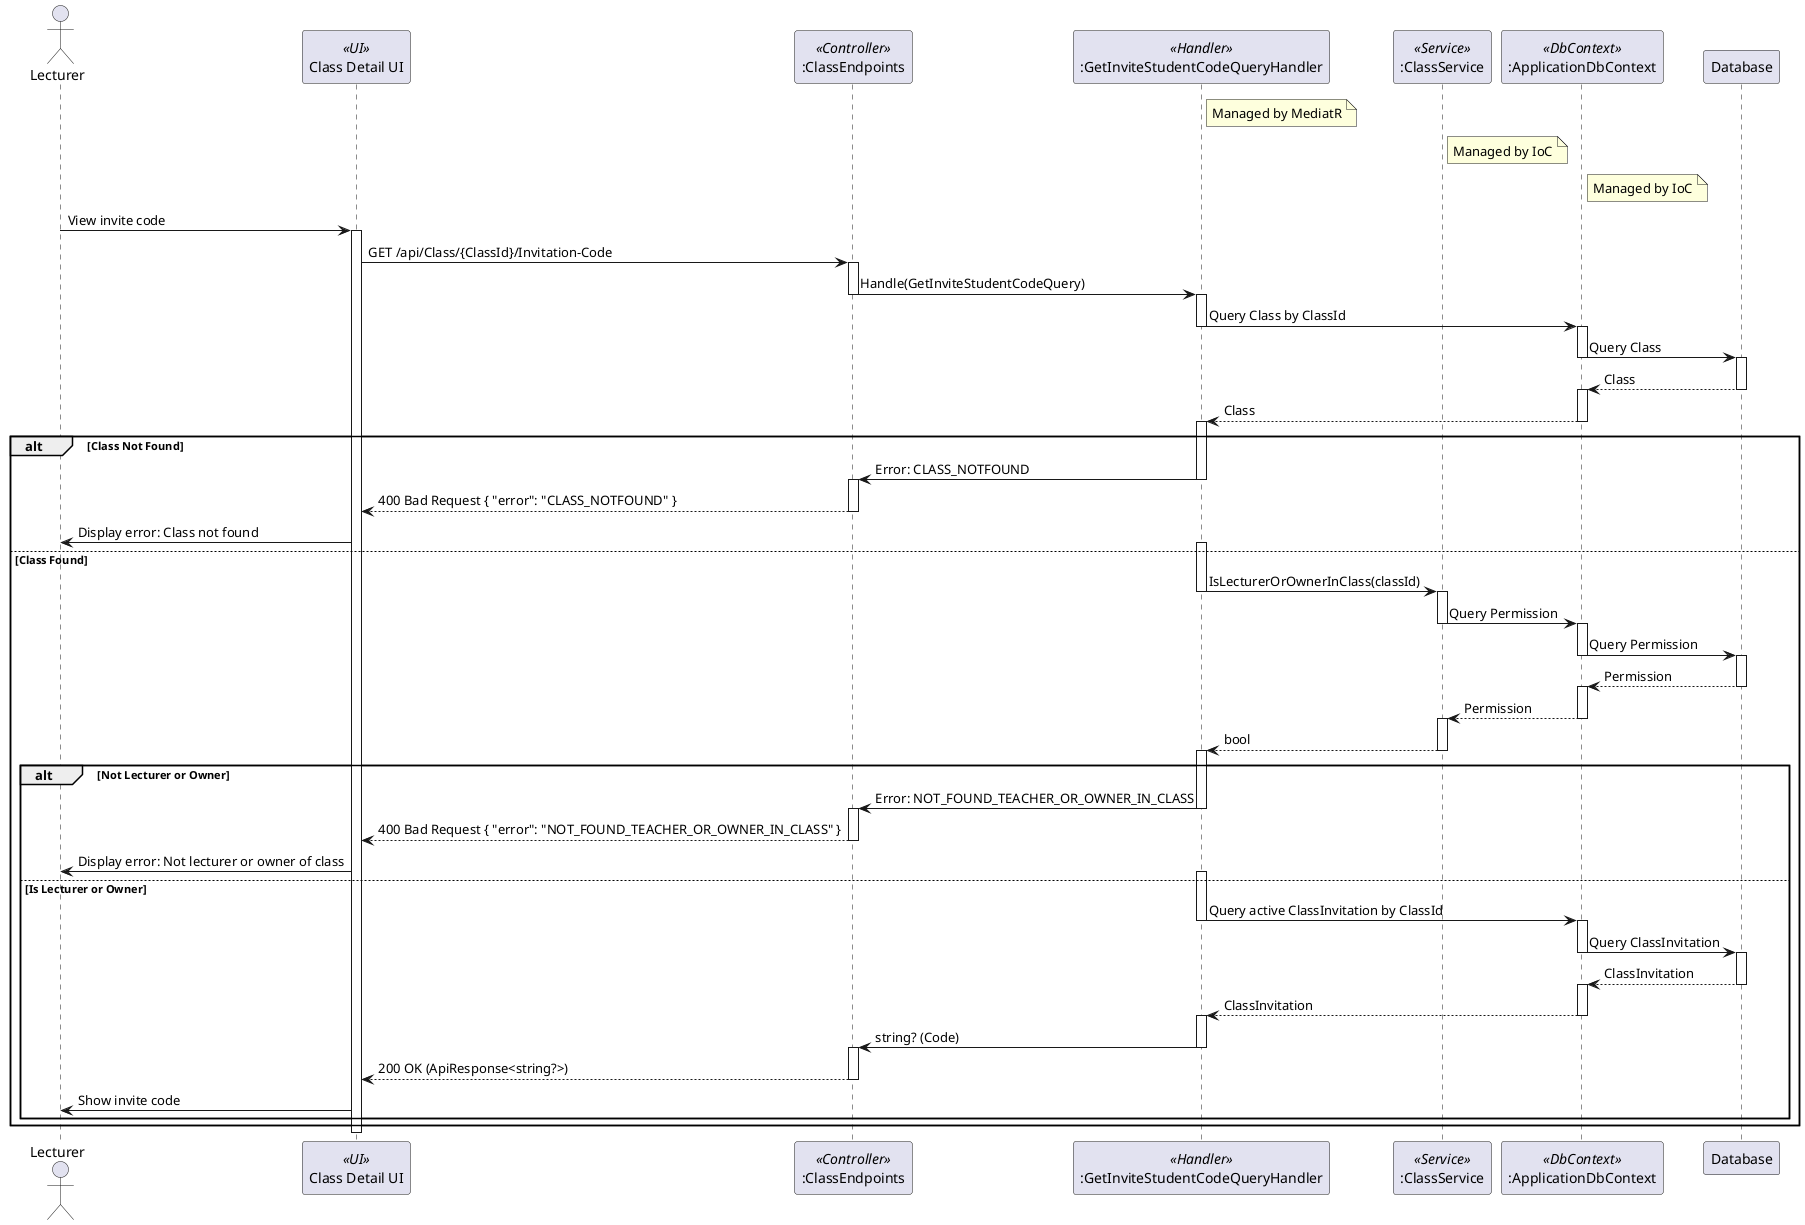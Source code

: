 @startuml
actor "Lecturer" as User
participant "Class Detail UI" as UI <<UI>>
participant ":ClassEndpoints" as ClassEndpoints <<Controller>>
participant ":GetInviteStudentCodeQueryHandler" as GetInviteStudentCodeQueryHandler <<Handler>>
participant ":ClassService" as ClassService <<Service>>
participant ":ApplicationDbContext" as ApplicationDbContext <<DbContext>>
participant Database

note right of GetInviteStudentCodeQueryHandler
  Managed by MediatR
end note

note right of ClassService
  Managed by IoC
end note

note right of ApplicationDbContext
  Managed by IoC
end note

User -> UI : View invite code
activate UI
UI -> ClassEndpoints : GET /api/Class/{ClassId}/Invitation-Code
activate ClassEndpoints
ClassEndpoints -> GetInviteStudentCodeQueryHandler : Handle(GetInviteStudentCodeQuery)
deactivate ClassEndpoints
activate GetInviteStudentCodeQueryHandler
GetInviteStudentCodeQueryHandler -> ApplicationDbContext : Query Class by ClassId
deactivate GetInviteStudentCodeQueryHandler
activate ApplicationDbContext
ApplicationDbContext -> Database : Query Class
deactivate ApplicationDbContext
activate Database
Database --> ApplicationDbContext : Class
deactivate Database
activate ApplicationDbContext
ApplicationDbContext --> GetInviteStudentCodeQueryHandler : Class
deactivate ApplicationDbContext
activate GetInviteStudentCodeQueryHandler
alt Class Not Found
    GetInviteStudentCodeQueryHandler -> ClassEndpoints : Error: CLASS_NOTFOUND
    deactivate GetInviteStudentCodeQueryHandler
    activate ClassEndpoints
    ClassEndpoints --> UI : 400 Bad Request { "error": "CLASS_NOTFOUND" }
    deactivate ClassEndpoints
    UI -> User : Display error: Class not found
else Class Found
    activate GetInviteStudentCodeQueryHandler
    GetInviteStudentCodeQueryHandler -> ClassService : IsLecturerOrOwnerInClass(classId)
    deactivate GetInviteStudentCodeQueryHandler
    activate ClassService
    ClassService -> ApplicationDbContext : Query Permission
    deactivate ClassService
    activate ApplicationDbContext
    ApplicationDbContext -> Database : Query Permission
    deactivate ApplicationDbContext
    activate Database
    Database --> ApplicationDbContext : Permission
    deactivate Database
    activate ApplicationDbContext
    ApplicationDbContext --> ClassService : Permission
    deactivate ApplicationDbContext
    activate ClassService
    ClassService --> GetInviteStudentCodeQueryHandler : bool
    deactivate ClassService
    activate GetInviteStudentCodeQueryHandler
    alt Not Lecturer or Owner
        GetInviteStudentCodeQueryHandler -> ClassEndpoints : Error: NOT_FOUND_TEACHER_OR_OWNER_IN_CLASS
        deactivate GetInviteStudentCodeQueryHandler
        activate ClassEndpoints
        ClassEndpoints --> UI : 400 Bad Request { "error": "NOT_FOUND_TEACHER_OR_OWNER_IN_CLASS" }
        deactivate ClassEndpoints
        UI -> User : Display error: Not lecturer or owner of class
    else Is Lecturer or Owner
        activate GetInviteStudentCodeQueryHandler
        GetInviteStudentCodeQueryHandler -> ApplicationDbContext : Query active ClassInvitation by ClassId
        deactivate GetInviteStudentCodeQueryHandler
        activate ApplicationDbContext
        ApplicationDbContext -> Database : Query ClassInvitation
        deactivate ApplicationDbContext
        activate Database
        Database --> ApplicationDbContext : ClassInvitation
        deactivate Database
        activate ApplicationDbContext
        ApplicationDbContext --> GetInviteStudentCodeQueryHandler : ClassInvitation
        deactivate ApplicationDbContext
        activate GetInviteStudentCodeQueryHandler
        GetInviteStudentCodeQueryHandler -> ClassEndpoints : string? (Code)
        deactivate GetInviteStudentCodeQueryHandler
        activate ClassEndpoints
        ClassEndpoints --> UI : 200 OK (ApiResponse<string?>)
        deactivate ClassEndpoints
        UI -> User : Show invite code
    end
end
deactivate UI

@enduml